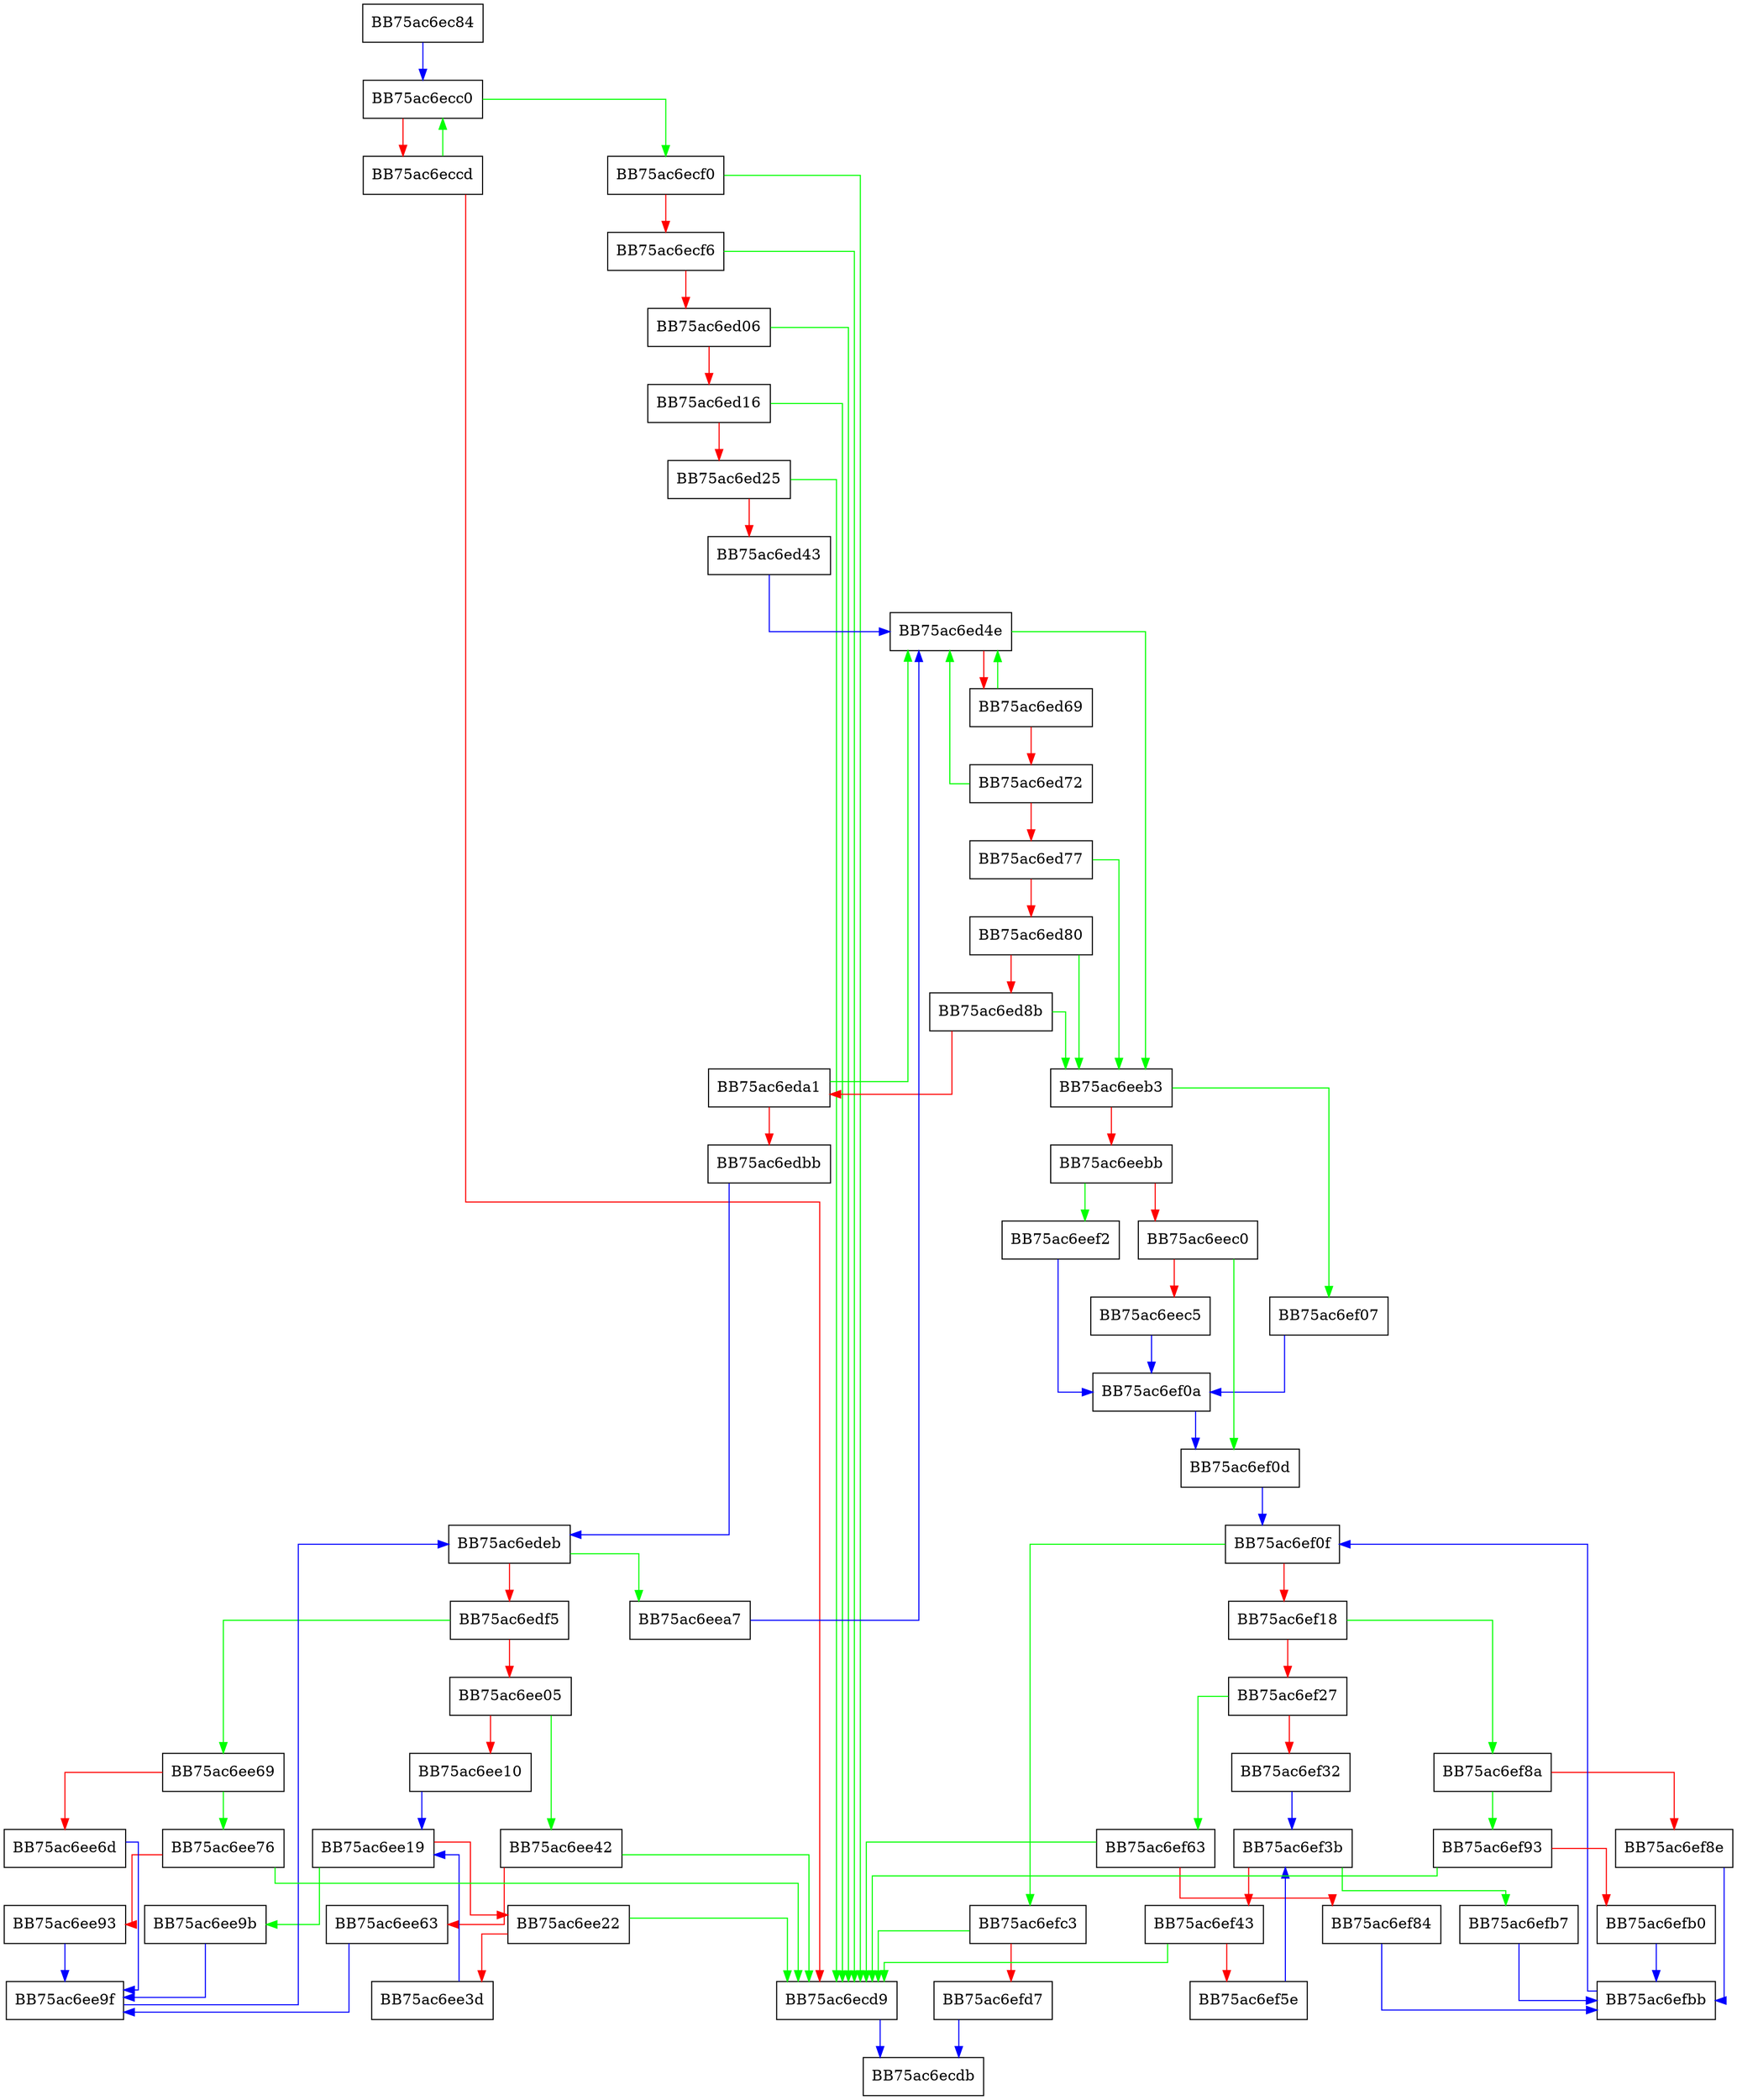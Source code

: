 digraph DecodeBH {
  node [shape="box"];
  graph [splines=ortho];
  BB75ac6ec84 -> BB75ac6ecc0 [color="blue"];
  BB75ac6ecc0 -> BB75ac6ecf0 [color="green"];
  BB75ac6ecc0 -> BB75ac6eccd [color="red"];
  BB75ac6eccd -> BB75ac6ecc0 [color="green"];
  BB75ac6eccd -> BB75ac6ecd9 [color="red"];
  BB75ac6ecd9 -> BB75ac6ecdb [color="blue"];
  BB75ac6ecf0 -> BB75ac6ecd9 [color="green"];
  BB75ac6ecf0 -> BB75ac6ecf6 [color="red"];
  BB75ac6ecf6 -> BB75ac6ecd9 [color="green"];
  BB75ac6ecf6 -> BB75ac6ed06 [color="red"];
  BB75ac6ed06 -> BB75ac6ecd9 [color="green"];
  BB75ac6ed06 -> BB75ac6ed16 [color="red"];
  BB75ac6ed16 -> BB75ac6ecd9 [color="green"];
  BB75ac6ed16 -> BB75ac6ed25 [color="red"];
  BB75ac6ed25 -> BB75ac6ecd9 [color="green"];
  BB75ac6ed25 -> BB75ac6ed43 [color="red"];
  BB75ac6ed43 -> BB75ac6ed4e [color="blue"];
  BB75ac6ed4e -> BB75ac6eeb3 [color="green"];
  BB75ac6ed4e -> BB75ac6ed69 [color="red"];
  BB75ac6ed69 -> BB75ac6ed4e [color="green"];
  BB75ac6ed69 -> BB75ac6ed72 [color="red"];
  BB75ac6ed72 -> BB75ac6ed4e [color="green"];
  BB75ac6ed72 -> BB75ac6ed77 [color="red"];
  BB75ac6ed77 -> BB75ac6eeb3 [color="green"];
  BB75ac6ed77 -> BB75ac6ed80 [color="red"];
  BB75ac6ed80 -> BB75ac6eeb3 [color="green"];
  BB75ac6ed80 -> BB75ac6ed8b [color="red"];
  BB75ac6ed8b -> BB75ac6eeb3 [color="green"];
  BB75ac6ed8b -> BB75ac6eda1 [color="red"];
  BB75ac6eda1 -> BB75ac6ed4e [color="green"];
  BB75ac6eda1 -> BB75ac6edbb [color="red"];
  BB75ac6edbb -> BB75ac6edeb [color="blue"];
  BB75ac6edeb -> BB75ac6eea7 [color="green"];
  BB75ac6edeb -> BB75ac6edf5 [color="red"];
  BB75ac6edf5 -> BB75ac6ee69 [color="green"];
  BB75ac6edf5 -> BB75ac6ee05 [color="red"];
  BB75ac6ee05 -> BB75ac6ee42 [color="green"];
  BB75ac6ee05 -> BB75ac6ee10 [color="red"];
  BB75ac6ee10 -> BB75ac6ee19 [color="blue"];
  BB75ac6ee19 -> BB75ac6ee9b [color="green"];
  BB75ac6ee19 -> BB75ac6ee22 [color="red"];
  BB75ac6ee22 -> BB75ac6ecd9 [color="green"];
  BB75ac6ee22 -> BB75ac6ee3d [color="red"];
  BB75ac6ee3d -> BB75ac6ee19 [color="blue"];
  BB75ac6ee42 -> BB75ac6ecd9 [color="green"];
  BB75ac6ee42 -> BB75ac6ee63 [color="red"];
  BB75ac6ee63 -> BB75ac6ee9f [color="blue"];
  BB75ac6ee69 -> BB75ac6ee76 [color="green"];
  BB75ac6ee69 -> BB75ac6ee6d [color="red"];
  BB75ac6ee6d -> BB75ac6ee9f [color="blue"];
  BB75ac6ee76 -> BB75ac6ecd9 [color="green"];
  BB75ac6ee76 -> BB75ac6ee93 [color="red"];
  BB75ac6ee93 -> BB75ac6ee9f [color="blue"];
  BB75ac6ee9b -> BB75ac6ee9f [color="blue"];
  BB75ac6ee9f -> BB75ac6edeb [color="blue"];
  BB75ac6eea7 -> BB75ac6ed4e [color="blue"];
  BB75ac6eeb3 -> BB75ac6ef07 [color="green"];
  BB75ac6eeb3 -> BB75ac6eebb [color="red"];
  BB75ac6eebb -> BB75ac6eef2 [color="green"];
  BB75ac6eebb -> BB75ac6eec0 [color="red"];
  BB75ac6eec0 -> BB75ac6ef0d [color="green"];
  BB75ac6eec0 -> BB75ac6eec5 [color="red"];
  BB75ac6eec5 -> BB75ac6ef0a [color="blue"];
  BB75ac6eef2 -> BB75ac6ef0a [color="blue"];
  BB75ac6ef07 -> BB75ac6ef0a [color="blue"];
  BB75ac6ef0a -> BB75ac6ef0d [color="blue"];
  BB75ac6ef0d -> BB75ac6ef0f [color="blue"];
  BB75ac6ef0f -> BB75ac6efc3 [color="green"];
  BB75ac6ef0f -> BB75ac6ef18 [color="red"];
  BB75ac6ef18 -> BB75ac6ef8a [color="green"];
  BB75ac6ef18 -> BB75ac6ef27 [color="red"];
  BB75ac6ef27 -> BB75ac6ef63 [color="green"];
  BB75ac6ef27 -> BB75ac6ef32 [color="red"];
  BB75ac6ef32 -> BB75ac6ef3b [color="blue"];
  BB75ac6ef3b -> BB75ac6efb7 [color="green"];
  BB75ac6ef3b -> BB75ac6ef43 [color="red"];
  BB75ac6ef43 -> BB75ac6ecd9 [color="green"];
  BB75ac6ef43 -> BB75ac6ef5e [color="red"];
  BB75ac6ef5e -> BB75ac6ef3b [color="blue"];
  BB75ac6ef63 -> BB75ac6ecd9 [color="green"];
  BB75ac6ef63 -> BB75ac6ef84 [color="red"];
  BB75ac6ef84 -> BB75ac6efbb [color="blue"];
  BB75ac6ef8a -> BB75ac6ef93 [color="green"];
  BB75ac6ef8a -> BB75ac6ef8e [color="red"];
  BB75ac6ef8e -> BB75ac6efbb [color="blue"];
  BB75ac6ef93 -> BB75ac6ecd9 [color="green"];
  BB75ac6ef93 -> BB75ac6efb0 [color="red"];
  BB75ac6efb0 -> BB75ac6efbb [color="blue"];
  BB75ac6efb7 -> BB75ac6efbb [color="blue"];
  BB75ac6efbb -> BB75ac6ef0f [color="blue"];
  BB75ac6efc3 -> BB75ac6ecd9 [color="green"];
  BB75ac6efc3 -> BB75ac6efd7 [color="red"];
  BB75ac6efd7 -> BB75ac6ecdb [color="blue"];
}